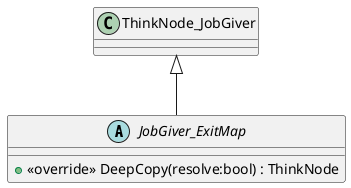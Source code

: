 @startuml
abstract class JobGiver_ExitMap {
    + <<override>> DeepCopy(resolve:bool) : ThinkNode
}
ThinkNode_JobGiver <|-- JobGiver_ExitMap
@enduml
